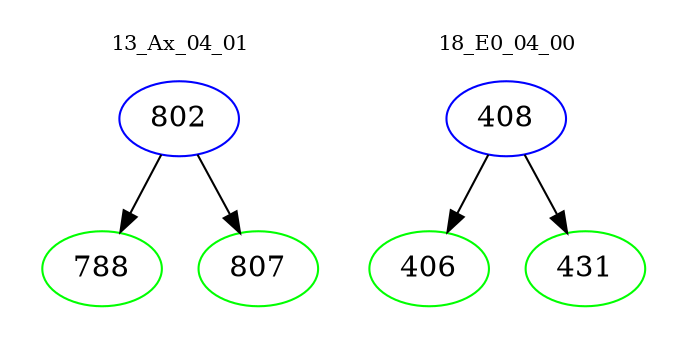 digraph{
subgraph cluster_0 {
color = white
label = "13_Ax_04_01";
fontsize=10;
T0_802 [label="802", color="blue"]
T0_802 -> T0_788 [color="black"]
T0_788 [label="788", color="green"]
T0_802 -> T0_807 [color="black"]
T0_807 [label="807", color="green"]
}
subgraph cluster_1 {
color = white
label = "18_E0_04_00";
fontsize=10;
T1_408 [label="408", color="blue"]
T1_408 -> T1_406 [color="black"]
T1_406 [label="406", color="green"]
T1_408 -> T1_431 [color="black"]
T1_431 [label="431", color="green"]
}
}
